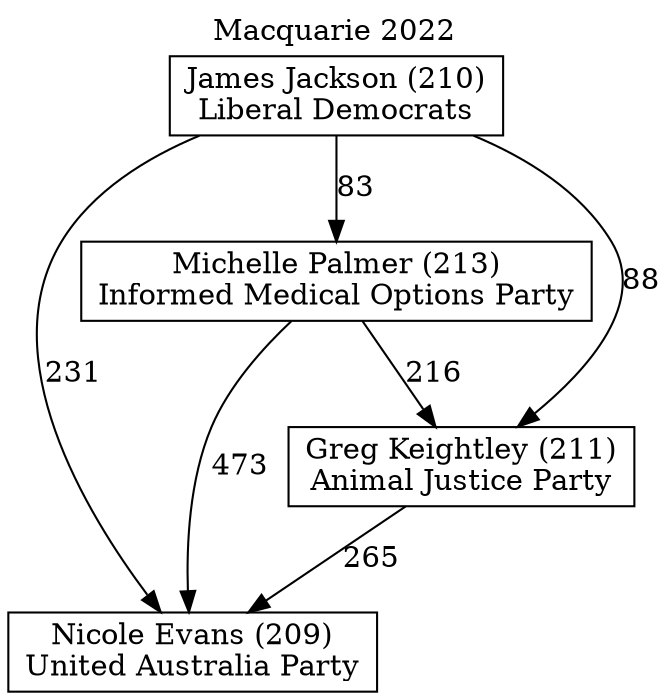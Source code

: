 // House preference flow
digraph "Nicole Evans (209)_Macquarie_2022" {
	graph [label="Macquarie 2022" labelloc=t mclimit=10]
	node [shape=box]
	"Nicole Evans (209)" [label="Nicole Evans (209)
United Australia Party"]
	"Michelle Palmer (213)" [label="Michelle Palmer (213)
Informed Medical Options Party"]
	"Greg Keightley (211)" [label="Greg Keightley (211)
Animal Justice Party"]
	"James Jackson (210)" [label="James Jackson (210)
Liberal Democrats"]
	"James Jackson (210)" -> "Nicole Evans (209)" [label=231]
	"James Jackson (210)" -> "Greg Keightley (211)" [label=88]
	"James Jackson (210)" -> "Michelle Palmer (213)" [label=83]
	"Michelle Palmer (213)" -> "Greg Keightley (211)" [label=216]
	"Michelle Palmer (213)" -> "Nicole Evans (209)" [label=473]
	"Greg Keightley (211)" -> "Nicole Evans (209)" [label=265]
}
